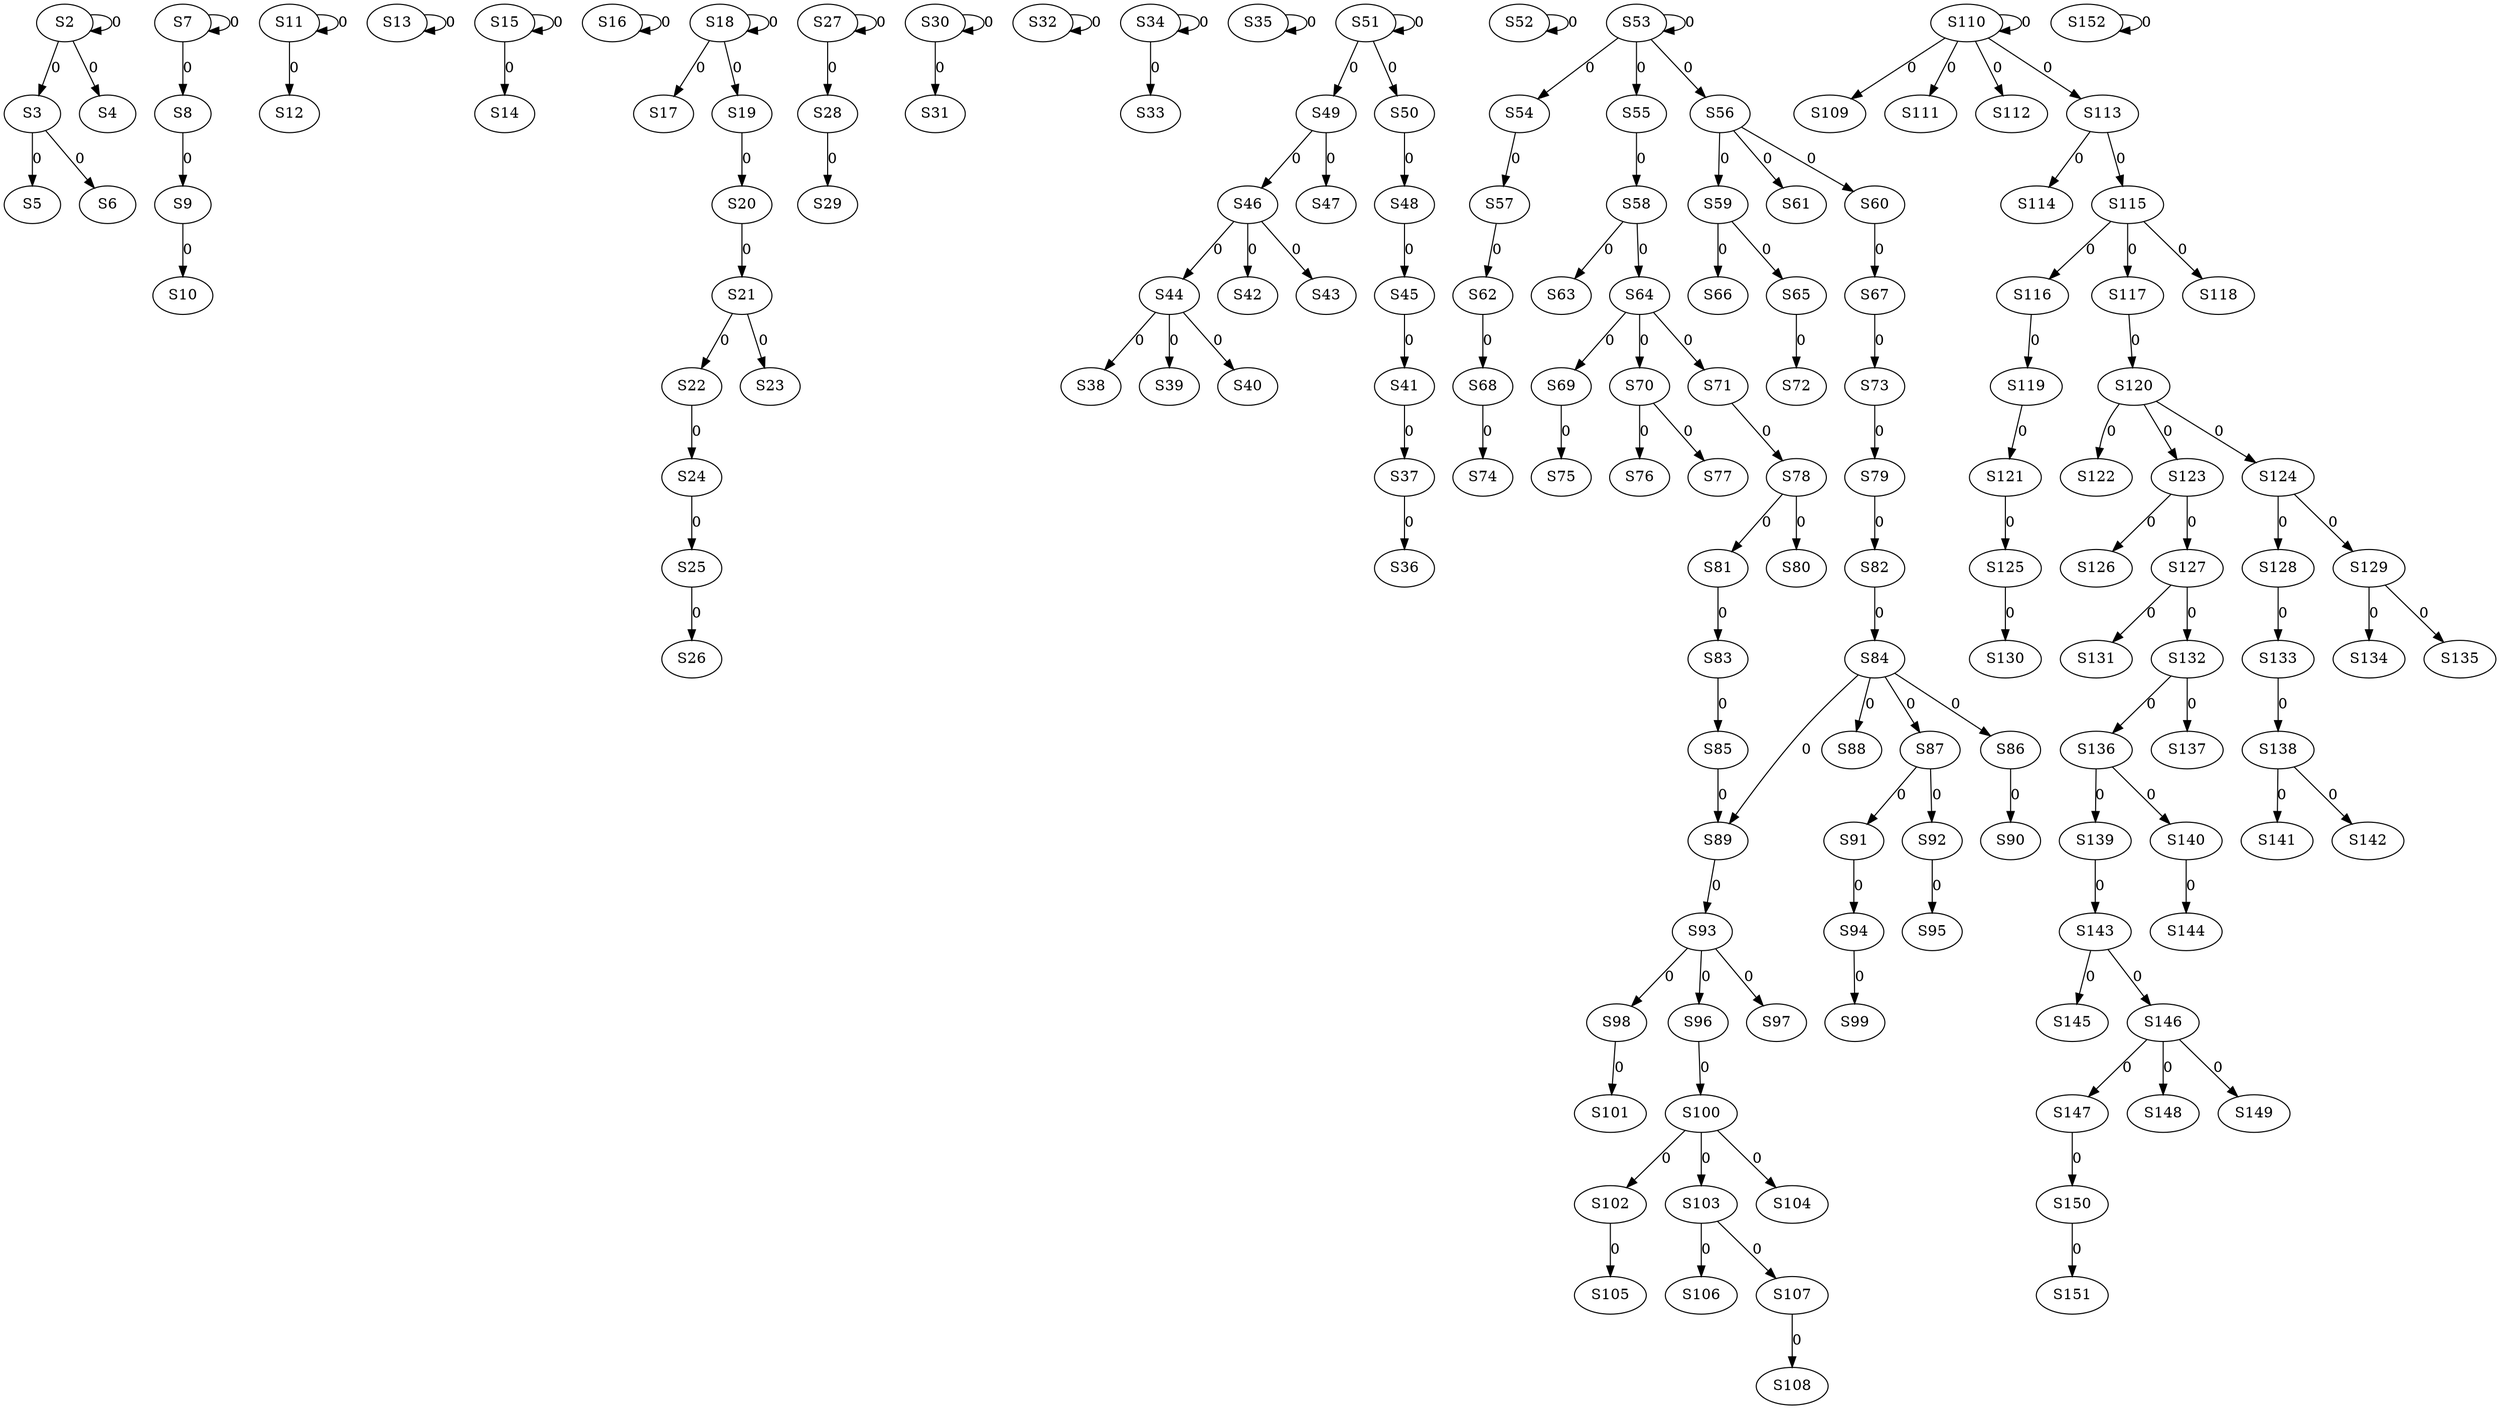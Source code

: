strict digraph {
	S2 -> S2 [ label = 0 ];
	S2 -> S3 [ label = 0 ];
	S2 -> S4 [ label = 0 ];
	S3 -> S5 [ label = 0 ];
	S3 -> S6 [ label = 0 ];
	S7 -> S7 [ label = 0 ];
	S7 -> S8 [ label = 0 ];
	S8 -> S9 [ label = 0 ];
	S9 -> S10 [ label = 0 ];
	S11 -> S11 [ label = 0 ];
	S11 -> S12 [ label = 0 ];
	S13 -> S13 [ label = 0 ];
	S15 -> S14 [ label = 0 ];
	S15 -> S15 [ label = 0 ];
	S16 -> S16 [ label = 0 ];
	S18 -> S17 [ label = 0 ];
	S18 -> S18 [ label = 0 ];
	S18 -> S19 [ label = 0 ];
	S19 -> S20 [ label = 0 ];
	S20 -> S21 [ label = 0 ];
	S21 -> S22 [ label = 0 ];
	S21 -> S23 [ label = 0 ];
	S22 -> S24 [ label = 0 ];
	S24 -> S25 [ label = 0 ];
	S25 -> S26 [ label = 0 ];
	S27 -> S27 [ label = 0 ];
	S27 -> S28 [ label = 0 ];
	S28 -> S29 [ label = 0 ];
	S30 -> S30 [ label = 0 ];
	S30 -> S31 [ label = 0 ];
	S32 -> S32 [ label = 0 ];
	S34 -> S33 [ label = 0 ];
	S34 -> S34 [ label = 0 ];
	S35 -> S35 [ label = 0 ];
	S37 -> S36 [ label = 0 ];
	S41 -> S37 [ label = 0 ];
	S44 -> S38 [ label = 0 ];
	S44 -> S39 [ label = 0 ];
	S44 -> S40 [ label = 0 ];
	S45 -> S41 [ label = 0 ];
	S46 -> S42 [ label = 0 ];
	S46 -> S43 [ label = 0 ];
	S46 -> S44 [ label = 0 ];
	S48 -> S45 [ label = 0 ];
	S49 -> S46 [ label = 0 ];
	S49 -> S47 [ label = 0 ];
	S50 -> S48 [ label = 0 ];
	S51 -> S49 [ label = 0 ];
	S51 -> S50 [ label = 0 ];
	S51 -> S51 [ label = 0 ];
	S52 -> S52 [ label = 0 ];
	S53 -> S53 [ label = 0 ];
	S53 -> S54 [ label = 0 ];
	S53 -> S55 [ label = 0 ];
	S53 -> S56 [ label = 0 ];
	S54 -> S57 [ label = 0 ];
	S55 -> S58 [ label = 0 ];
	S56 -> S59 [ label = 0 ];
	S56 -> S60 [ label = 0 ];
	S56 -> S61 [ label = 0 ];
	S57 -> S62 [ label = 0 ];
	S58 -> S63 [ label = 0 ];
	S58 -> S64 [ label = 0 ];
	S59 -> S65 [ label = 0 ];
	S59 -> S66 [ label = 0 ];
	S60 -> S67 [ label = 0 ];
	S62 -> S68 [ label = 0 ];
	S64 -> S69 [ label = 0 ];
	S64 -> S70 [ label = 0 ];
	S64 -> S71 [ label = 0 ];
	S65 -> S72 [ label = 0 ];
	S67 -> S73 [ label = 0 ];
	S68 -> S74 [ label = 0 ];
	S69 -> S75 [ label = 0 ];
	S70 -> S76 [ label = 0 ];
	S70 -> S77 [ label = 0 ];
	S71 -> S78 [ label = 0 ];
	S73 -> S79 [ label = 0 ];
	S78 -> S80 [ label = 0 ];
	S78 -> S81 [ label = 0 ];
	S79 -> S82 [ label = 0 ];
	S81 -> S83 [ label = 0 ];
	S82 -> S84 [ label = 0 ];
	S83 -> S85 [ label = 0 ];
	S84 -> S86 [ label = 0 ];
	S84 -> S87 [ label = 0 ];
	S84 -> S88 [ label = 0 ];
	S84 -> S89 [ label = 0 ];
	S86 -> S90 [ label = 0 ];
	S87 -> S91 [ label = 0 ];
	S87 -> S92 [ label = 0 ];
	S89 -> S93 [ label = 0 ];
	S91 -> S94 [ label = 0 ];
	S92 -> S95 [ label = 0 ];
	S93 -> S96 [ label = 0 ];
	S93 -> S97 [ label = 0 ];
	S93 -> S98 [ label = 0 ];
	S94 -> S99 [ label = 0 ];
	S96 -> S100 [ label = 0 ];
	S98 -> S101 [ label = 0 ];
	S100 -> S102 [ label = 0 ];
	S100 -> S103 [ label = 0 ];
	S100 -> S104 [ label = 0 ];
	S102 -> S105 [ label = 0 ];
	S103 -> S106 [ label = 0 ];
	S103 -> S107 [ label = 0 ];
	S107 -> S108 [ label = 0 ];
	S110 -> S109 [ label = 0 ];
	S110 -> S110 [ label = 0 ];
	S110 -> S111 [ label = 0 ];
	S110 -> S112 [ label = 0 ];
	S110 -> S113 [ label = 0 ];
	S113 -> S114 [ label = 0 ];
	S113 -> S115 [ label = 0 ];
	S115 -> S116 [ label = 0 ];
	S115 -> S117 [ label = 0 ];
	S115 -> S118 [ label = 0 ];
	S116 -> S119 [ label = 0 ];
	S117 -> S120 [ label = 0 ];
	S119 -> S121 [ label = 0 ];
	S120 -> S122 [ label = 0 ];
	S120 -> S123 [ label = 0 ];
	S120 -> S124 [ label = 0 ];
	S121 -> S125 [ label = 0 ];
	S123 -> S126 [ label = 0 ];
	S123 -> S127 [ label = 0 ];
	S124 -> S128 [ label = 0 ];
	S124 -> S129 [ label = 0 ];
	S125 -> S130 [ label = 0 ];
	S127 -> S131 [ label = 0 ];
	S127 -> S132 [ label = 0 ];
	S128 -> S133 [ label = 0 ];
	S129 -> S134 [ label = 0 ];
	S129 -> S135 [ label = 0 ];
	S132 -> S136 [ label = 0 ];
	S132 -> S137 [ label = 0 ];
	S133 -> S138 [ label = 0 ];
	S136 -> S139 [ label = 0 ];
	S136 -> S140 [ label = 0 ];
	S138 -> S141 [ label = 0 ];
	S138 -> S142 [ label = 0 ];
	S139 -> S143 [ label = 0 ];
	S140 -> S144 [ label = 0 ];
	S143 -> S145 [ label = 0 ];
	S143 -> S146 [ label = 0 ];
	S146 -> S147 [ label = 0 ];
	S146 -> S148 [ label = 0 ];
	S146 -> S149 [ label = 0 ];
	S147 -> S150 [ label = 0 ];
	S150 -> S151 [ label = 0 ];
	S152 -> S152 [ label = 0 ];
	S85 -> S89 [ label = 0 ];
}
